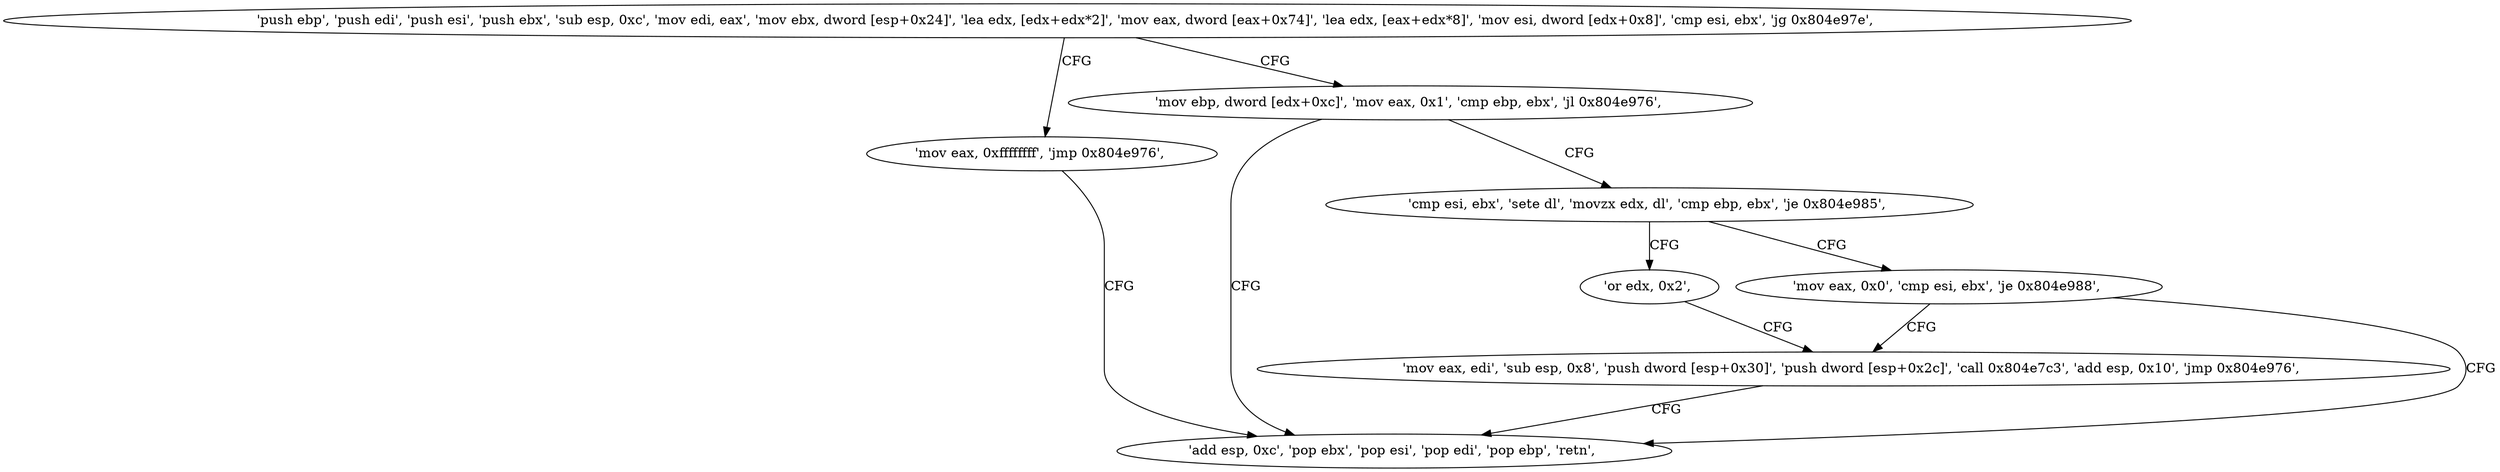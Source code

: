 digraph "func" {
"134539576" [label = "'push ebp', 'push edi', 'push esi', 'push ebx', 'sub esp, 0xc', 'mov edi, eax', 'mov ebx, dword [esp+0x24]', 'lea edx, [edx+edx*2]', 'mov eax, dword [eax+0x74]', 'lea edx, [eax+edx*8]', 'mov esi, dword [edx+0x8]', 'cmp esi, ebx', 'jg 0x804e97e', " ]
"134539646" [label = "'mov eax, 0xffffffff', 'jmp 0x804e976', " ]
"134539605" [label = "'mov ebp, dword [edx+0xc]', 'mov eax, 0x1', 'cmp ebp, ebx', 'jl 0x804e976', " ]
"134539638" [label = "'add esp, 0xc', 'pop ebx', 'pop esi', 'pop edi', 'pop ebp', 'retn', " ]
"134539617" [label = "'cmp esi, ebx', 'sete dl', 'movzx edx, dl', 'cmp ebp, ebx', 'je 0x804e985', " ]
"134539653" [label = "'or edx, 0x2', " ]
"134539629" [label = "'mov eax, 0x0', 'cmp esi, ebx', 'je 0x804e988', " ]
"134539656" [label = "'mov eax, edi', 'sub esp, 0x8', 'push dword [esp+0x30]', 'push dword [esp+0x2c]', 'call 0x804e7c3', 'add esp, 0x10', 'jmp 0x804e976', " ]
"134539576" -> "134539646" [ label = "CFG" ]
"134539576" -> "134539605" [ label = "CFG" ]
"134539646" -> "134539638" [ label = "CFG" ]
"134539605" -> "134539638" [ label = "CFG" ]
"134539605" -> "134539617" [ label = "CFG" ]
"134539617" -> "134539653" [ label = "CFG" ]
"134539617" -> "134539629" [ label = "CFG" ]
"134539653" -> "134539656" [ label = "CFG" ]
"134539629" -> "134539656" [ label = "CFG" ]
"134539629" -> "134539638" [ label = "CFG" ]
"134539656" -> "134539638" [ label = "CFG" ]
}
